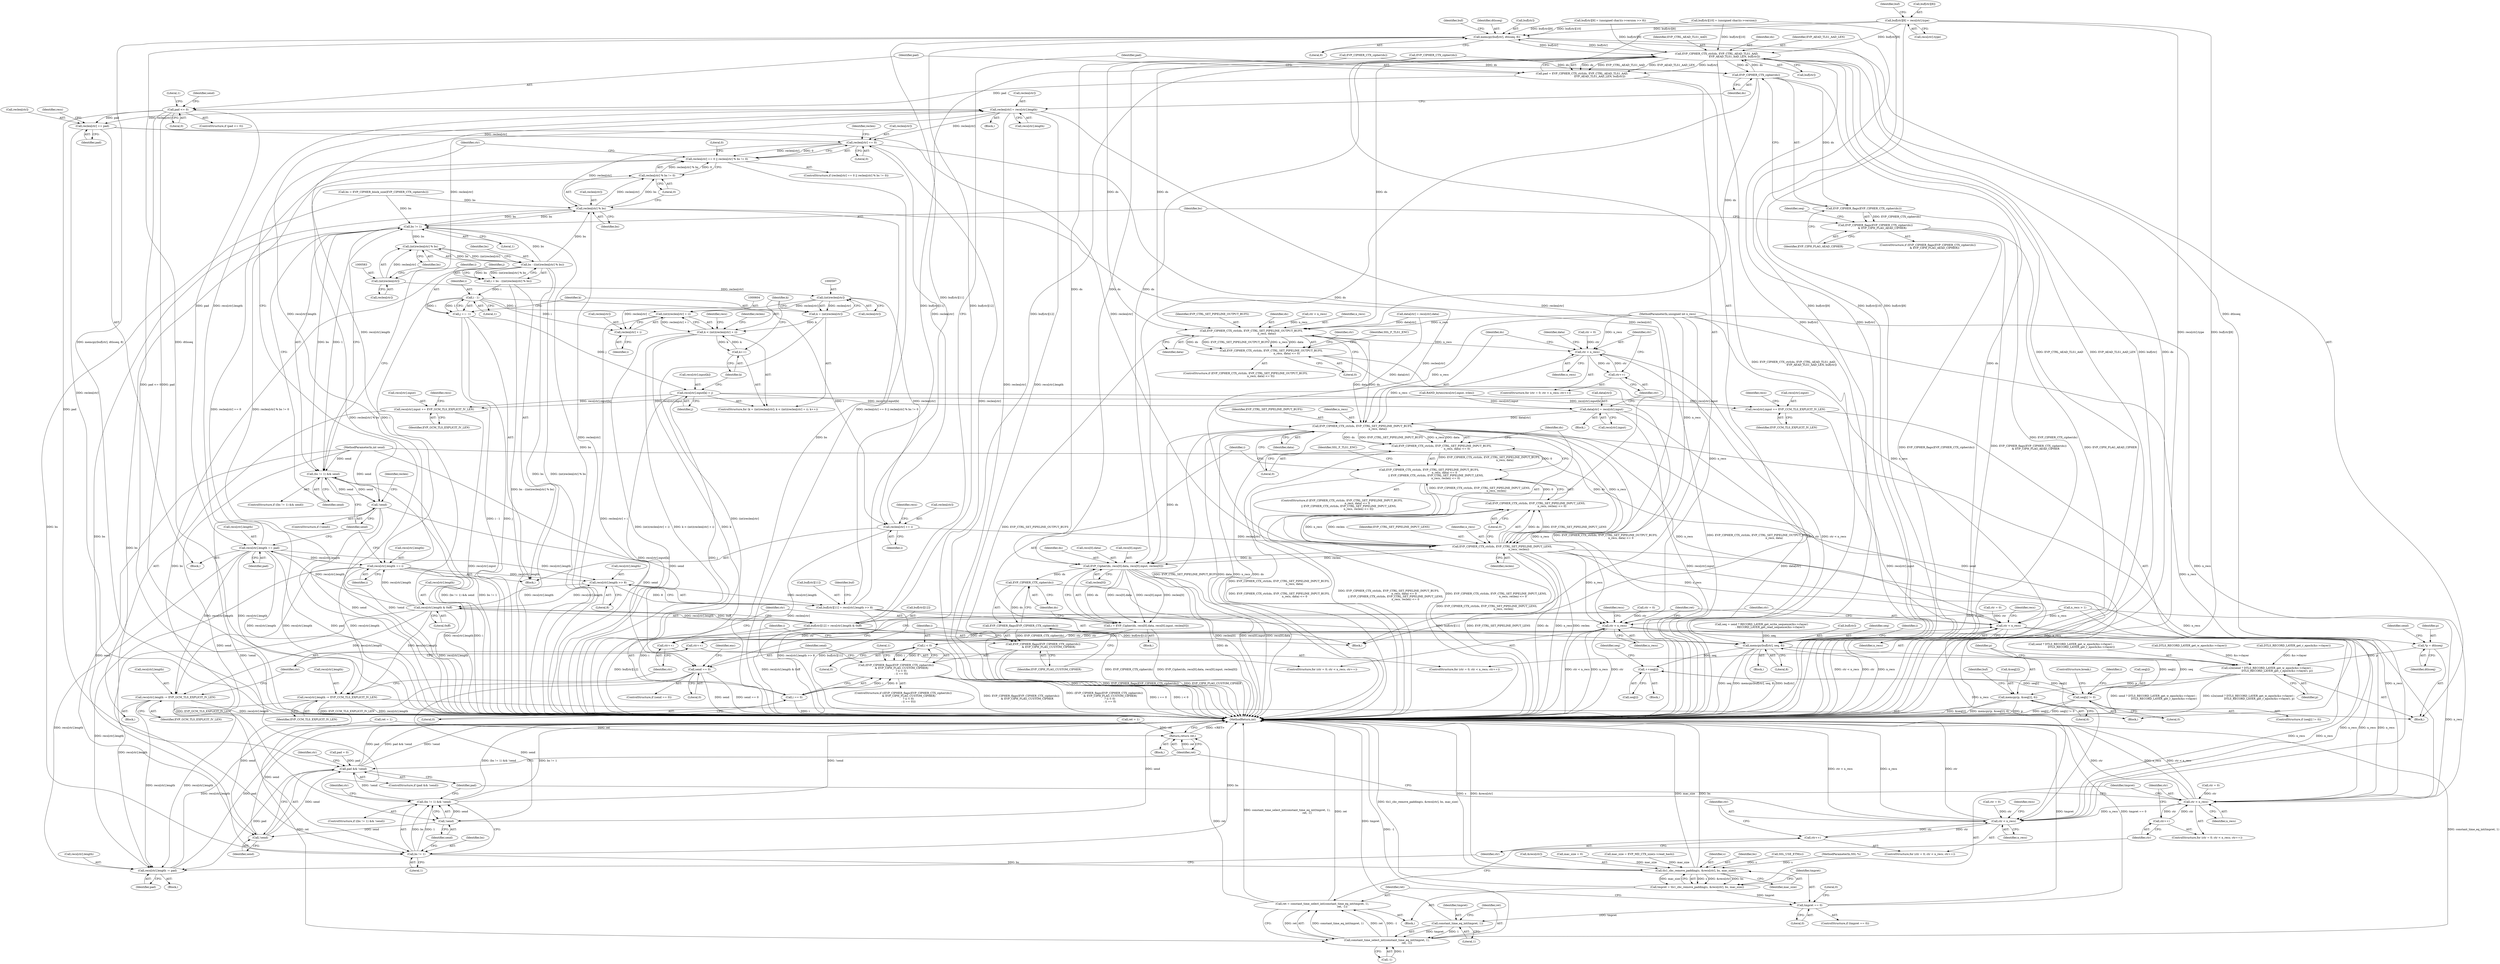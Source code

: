 digraph "0_openssl_4ad93618d26a3ea23d36ad5498ff4f59eff3a4d2_2@pointer" {
"1000477" [label="(Call,buf[ctr][8] = recs[ctr].type)"];
"1000442" [label="(Call,memcpy(buf[ctr], dtlsseq, 8))"];
"1000418" [label="(Call,*p = dtlsseq)"];
"1000421" [label="(Call,s2n(send ? DTLS_RECORD_LAYER_get_w_epoch(&s->rlayer) :\n                        DTLS_RECORD_LAYER_get_r_epoch(&s->rlayer), p))"];
"1000435" [label="(Call,memcpy(p, &seq[2], 6))"];
"1000540" [label="(Call,EVP_CIPHER_CTX_ctrl(ds, EVP_CTRL_AEAD_TLS1_AAD,\n                                          EVP_AEAD_TLS1_AAD_LEN, buf[ctr]))"];
"1000393" [label="(Call,EVP_CIPHER_CTX_cipher(ds))"];
"1000392" [label="(Call,EVP_CIPHER_flags(EVP_CIPHER_CTX_cipher(ds)))"];
"1000391" [label="(Call,EVP_CIPHER_flags(EVP_CIPHER_CTX_cipher(ds))\n                & EVP_CIPH_FLAG_AEAD_CIPHER)"];
"1000680" [label="(Call,EVP_CIPHER_CTX_ctrl(ds, EVP_CTRL_SET_PIPELINE_OUTPUT_BUFS,\n                                    n_recs, data))"];
"1000679" [label="(Call,EVP_CIPHER_CTX_ctrl(ds, EVP_CTRL_SET_PIPELINE_OUTPUT_BUFS,\n                                    n_recs, data) <= 0)"];
"1000694" [label="(Call,ctr < n_recs)"];
"1000697" [label="(Call,ctr++)"];
"1000712" [label="(Call,EVP_CIPHER_CTX_ctrl(ds, EVP_CTRL_SET_PIPELINE_INPUT_BUFS,\n                                    n_recs, data))"];
"1000711" [label="(Call,EVP_CIPHER_CTX_ctrl(ds, EVP_CTRL_SET_PIPELINE_INPUT_BUFS,\n                                    n_recs, data) <= 0)"];
"1000710" [label="(Call,EVP_CIPHER_CTX_ctrl(ds, EVP_CTRL_SET_PIPELINE_INPUT_BUFS,\n                                    n_recs, data) <= 0\n                || EVP_CIPHER_CTX_ctrl(ds, EVP_CTRL_SET_PIPELINE_INPUT_LENS,\n                                       n_recs, reclen) <= 0)"];
"1000719" [label="(Call,EVP_CIPHER_CTX_ctrl(ds, EVP_CTRL_SET_PIPELINE_INPUT_LENS,\n                                       n_recs, reclen))"];
"1000718" [label="(Call,EVP_CIPHER_CTX_ctrl(ds, EVP_CTRL_SET_PIPELINE_INPUT_LENS,\n                                       n_recs, reclen) <= 0)"];
"1000734" [label="(Call,EVP_Cipher(ds, recs[0].data, recs[0].input, reclen[0]))"];
"1000732" [label="(Call,i = EVP_Cipher(ds, recs[0].data, recs[0].input, reclen[0]))"];
"1000756" [label="(Call,i < 0)"];
"1000750" [label="(Call,(EVP_CIPHER_flags(EVP_CIPHER_CTX_cipher(ds))\n             & EVP_CIPH_FLAG_CUSTOM_CIPHER)\n            ? (i < 0)\n            : (i == 0))"];
"1000759" [label="(Call,i == 0)"];
"1000753" [label="(Call,EVP_CIPHER_CTX_cipher(ds))"];
"1000752" [label="(Call,EVP_CIPHER_flags(EVP_CIPHER_CTX_cipher(ds)))"];
"1000751" [label="(Call,EVP_CIPHER_flags(EVP_CIPHER_CTX_cipher(ds))\n             & EVP_CIPH_FLAG_CUSTOM_CIPHER)"];
"1000780" [label="(Call,ctr < n_recs)"];
"1000783" [label="(Call,ctr++)"];
"1000878" [label="(Call,ctr < n_recs)"];
"1000881" [label="(Call,ctr++)"];
"1000919" [label="(Call,ctr < n_recs)"];
"1000922" [label="(Call,ctr++)"];
"1000818" [label="(Call,ctr < n_recs)"];
"1000821" [label="(Call,ctr++)"];
"1000450" [label="(Call,memcpy(buf[ctr], seq, 8))"];
"1000466" [label="(Call,++seq[i])"];
"1000471" [label="(Call,seq[i] != 0)"];
"1000538" [label="(Call,pad = EVP_CIPHER_CTX_ctrl(ds, EVP_CTRL_AEAD_TLS1_AAD,\n                                          EVP_AEAD_TLS1_AAD_LEN, buf[ctr]))"];
"1000548" [label="(Call,pad <= 0)"];
"1000557" [label="(Call,reclen[ctr] += pad)"];
"1000639" [label="(Call,reclen[ctr] == 0)"];
"1000638" [label="(Call,reclen[ctr] == 0 || reclen[ctr] % bs != 0)"];
"1000645" [label="(Call,reclen[ctr] % bs)"];
"1000572" [label="(Call,bs != 1)"];
"1000571" [label="(Call,(bs != 1) && send)"];
"1000634" [label="(Call,!send)"];
"1000766" [label="(Call,send == 0)"];
"1000870" [label="(Call,!send)"];
"1000866" [label="(Call,(bs != 1) && !send)"];
"1000910" [label="(Call,pad && !send)"];
"1000925" [label="(Call,recs[ctr].length -= pad)"];
"1000912" [label="(Call,!send)"];
"1000581" [label="(Call,(int)reclen[ctr] % bs)"];
"1000579" [label="(Call,bs - ((int)reclen[ctr] % bs))"];
"1000577" [label="(Call,i = bs - ((int)reclen[ctr] % bs))"];
"1000590" [label="(Call,i - 1)"];
"1000588" [label="(Call,j = i - 1)"];
"1000612" [label="(Call,recs[ctr].input[k] = j)"];
"1000700" [label="(Call,data[ctr] = recs[ctr].input)"];
"1000793" [label="(Call,recs[ctr].input += EVP_GCM_TLS_EXPLICIT_IV_LEN)"];
"1000831" [label="(Call,recs[ctr].input += EVP_CCM_TLS_EXPLICIT_IV_LEN)"];
"1000603" [label="(Call,(int)(reclen[ctr] + i))"];
"1000601" [label="(Call,k < (int)(reclen[ctr] + i))"];
"1000610" [label="(Call,k++)"];
"1000605" [label="(Call,reclen[ctr] + i)"];
"1000621" [label="(Call,reclen[ctr] += i)"];
"1000626" [label="(Call,recs[ctr].length += i)"];
"1000381" [label="(Call,reclen[ctr] = recs[ctr].length)"];
"1000582" [label="(Call,(int)reclen[ctr])"];
"1000596" [label="(Call,(int)reclen[ctr])"];
"1000594" [label="(Call,k = (int)reclen[ctr])"];
"1000518" [label="(Call,recs[ctr].length >> 8)"];
"1000512" [label="(Call,buf[ctr][11] = recs[ctr].length >> 8)"];
"1000531" [label="(Call,recs[ctr].length & 0xff)"];
"1000525" [label="(Call,buf[ctr][12] = recs[ctr].length & 0xff)"];
"1000562" [label="(Call,recs[ctr].length += pad)"];
"1000800" [label="(Call,recs[ctr].length -= EVP_GCM_TLS_EXPLICIT_IV_LEN)"];
"1000838" [label="(Call,recs[ctr].length -= EVP_CCM_TLS_EXPLICIT_IV_LEN)"];
"1000867" [label="(Call,bs != 1)"];
"1000886" [label="(Call,tls1_cbc_remove_padding(s, &recs[ctr], bs, mac_size))"];
"1000884" [label="(Call,tmpret = tls1_cbc_remove_padding(s, &recs[ctr], bs, mac_size))"];
"1000895" [label="(Call,tmpret == 0)"];
"1000903" [label="(Call,constant_time_eq_int(tmpret, 1))"];
"1000902" [label="(Call,constant_time_select_int(constant_time_eq_int(tmpret, 1),\n                                               ret, -1))"];
"1000900" [label="(Call,ret = constant_time_select_int(constant_time_eq_int(tmpret, 1),\n                                               ret, -1))"];
"1000932" [label="(Return,return ret;)"];
"1000644" [label="(Call,reclen[ctr] % bs != 0)"];
"1000716" [label="(Identifier,data)"];
"1000866" [label="(Call,(bs != 1) && !send)"];
"1000568" [label="(Identifier,pad)"];
"1000887" [label="(Identifier,s)"];
"1000911" [label="(Identifier,pad)"];
"1000839" [label="(Call,recs[ctr].length)"];
"1000647" [label="(Identifier,reclen)"];
"1000907" [label="(Call,-1)"];
"1000488" [label="(Call,buf[ctr][9] = (unsigned char)(s->version >> 8))"];
"1000749" [label="(ControlStructure,if ((EVP_CIPHER_flags(EVP_CIPHER_CTX_cipher(ds))\n             & EVP_CIPH_FLAG_CUSTOM_CIPHER)\n            ? (i < 0)\n            : (i == 0)))"];
"1000633" [label="(ControlStructure,if (!send))"];
"1000692" [label="(Identifier,ctr)"];
"1000714" [label="(Identifier,EVP_CTRL_SET_PIPELINE_INPUT_BUFS)"];
"1000540" [label="(Call,EVP_CIPHER_CTX_ctrl(ds, EVP_CTRL_AEAD_TLS1_AAD,\n                                          EVP_AEAD_TLS1_AAD_LEN, buf[ctr]))"];
"1000764" [label="(Literal,1)"];
"1000916" [label="(Call,ctr = 0)"];
"1000115" [label="(MethodParameterIn,int send)"];
"1000575" [label="(Identifier,send)"];
"1000761" [label="(Literal,0)"];
"1000931" [label="(Identifier,pad)"];
"1000587" [label="(Identifier,bs)"];
"1000609" [label="(Identifier,i)"];
"1000883" [label="(Block,)"];
"1000524" [label="(Literal,8)"];
"1000678" [label="(ControlStructure,if (EVP_CIPHER_CTX_ctrl(ds, EVP_CTRL_SET_PIPELINE_OUTPUT_BUFS,\n                                    n_recs, data) <= 0))"];
"1000434" [label="(Identifier,p)"];
"1000420" [label="(Identifier,dtlsseq)"];
"1000694" [label="(Call,ctr < n_recs)"];
"1000398" [label="(Call,seq = send ? RECORD_LAYER_get_write_sequence(&s->rlayer)\n                    : RECORD_LAYER_get_read_sequence(&s->rlayer))"];
"1000683" [label="(Identifier,n_recs)"];
"1000733" [label="(Identifier,i)"];
"1000449" [label="(Block,)"];
"1000876" [label="(Identifier,ctr)"];
"1000806" [label="(Identifier,EVP_GCM_TLS_EXPLICIT_IV_LEN)"];
"1000596" [label="(Call,(int)reclen[ctr])"];
"1000549" [label="(Identifier,pad)"];
"1000823" [label="(Block,)"];
"1000556" [label="(Block,)"];
"1000782" [label="(Identifier,n_recs)"];
"1000838" [label="(Call,recs[ctr].length -= EVP_CCM_TLS_EXPLICIT_IV_LEN)"];
"1000557" [label="(Call,reclen[ctr] += pad)"];
"1000441" [label="(Literal,6)"];
"1000758" [label="(Literal,0)"];
"1000895" [label="(Call,tmpret == 0)"];
"1000925" [label="(Call,recs[ctr].length -= pad)"];
"1000818" [label="(Call,ctr < n_recs)"];
"1000815" [label="(Call,ctr = 0)"];
"1000702" [label="(Identifier,data)"];
"1000681" [label="(Identifier,ds)"];
"1000421" [label="(Call,s2n(send ? DTLS_RECORD_LAYER_get_w_epoch(&s->rlayer) :\n                        DTLS_RECORD_LAYER_get_r_epoch(&s->rlayer), p))"];
"1000663" [label="(Call,ctr < n_recs)"];
"1000382" [label="(Call,reclen[ctr])"];
"1000645" [label="(Call,reclen[ctr] % bs)"];
"1000467" [label="(Call,seq[i])"];
"1000724" [label="(Literal,0)"];
"1000819" [label="(Identifier,ctr)"];
"1000472" [label="(Call,seq[i])"];
"1000867" [label="(Call,bs != 1)"];
"1000893" [label="(Identifier,mac_size)"];
"1000903" [label="(Call,constant_time_eq_int(tmpret, 1))"];
"1000800" [label="(Call,recs[ctr].length -= EVP_GCM_TLS_EXPLICIT_IV_LEN)"];
"1000869" [label="(Literal,1)"];
"1000626" [label="(Call,recs[ctr].length += i)"];
"1000902" [label="(Call,constant_time_select_int(constant_time_eq_int(tmpret, 1),\n                                               ret, -1))"];
"1000436" [label="(Identifier,p)"];
"1000884" [label="(Call,tmpret = tls1_cbc_remove_padding(s, &recs[ctr], bs, mac_size))"];
"1000794" [label="(Call,recs[ctr].input)"];
"1000443" [label="(Call,buf[ctr])"];
"1000639" [label="(Call,reclen[ctr] == 0)"];
"1000760" [label="(Identifier,i)"];
"1000732" [label="(Call,i = EVP_Cipher(ds, recs[0].data, recs[0].input, reclen[0]))"];
"1000572" [label="(Call,bs != 1)"];
"1000841" [label="(Identifier,recs)"];
"1000696" [label="(Identifier,n_recs)"];
"1000711" [label="(Call,EVP_CIPHER_CTX_ctrl(ds, EVP_CTRL_SET_PIPELINE_INPUT_BUFS,\n                                    n_recs, data) <= 0)"];
"1000649" [label="(Identifier,bs)"];
"1000881" [label="(Call,ctr++)"];
"1000799" [label="(Identifier,EVP_GCM_TLS_EXPLICIT_IV_LEN)"];
"1000892" [label="(Identifier,bs)"];
"1000643" [label="(Literal,0)"];
"1000717" [label="(Literal,0)"];
"1000723" [label="(Identifier,reclen)"];
"1000814" [label="(ControlStructure,for (ctr = 0; ctr < n_recs; ctr++))"];
"1000392" [label="(Call,EVP_CIPHER_flags(EVP_CIPHER_CTX_cipher(ds)))"];
"1000700" [label="(Call,data[ctr] = recs[ctr].input)"];
"1000595" [label="(Identifier,k)"];
"1000831" [label="(Call,recs[ctr].input += EVP_CCM_TLS_EXPLICIT_IV_LEN)"];
"1000719" [label="(Call,EVP_CIPHER_CTX_ctrl(ds, EVP_CTRL_SET_PIPELINE_INPUT_LENS,\n                                       n_recs, reclen))"];
"1000629" [label="(Identifier,recs)"];
"1000422" [label="(Call,send ? DTLS_RECORD_LAYER_get_w_epoch(&s->rlayer) :\n                        DTLS_RECORD_LAYER_get_r_epoch(&s->rlayer))"];
"1000437" [label="(Call,&seq[2])"];
"1000451" [label="(Call,buf[ctr])"];
"1000644" [label="(Call,reclen[ctr] % bs != 0)"];
"1000632" [label="(Identifier,i)"];
"1000385" [label="(Call,recs[ctr].length)"];
"1000768" [label="(Literal,0)"];
"1000912" [label="(Call,!send)"];
"1000926" [label="(Call,recs[ctr].length)"];
"1000592" [label="(Literal,1)"];
"1000801" [label="(Call,recs[ctr].length)"];
"1000886" [label="(Call,tls1_cbc_remove_padding(s, &recs[ctr], bs, mac_size))"];
"1000473" [label="(Identifier,seq)"];
"1000697" [label="(Call,ctr++)"];
"1000920" [label="(Identifier,ctr)"];
"1000735" [label="(Identifier,ds)"];
"1000512" [label="(Call,buf[ctr][11] = recs[ctr].length >> 8)"];
"1000471" [label="(Call,seq[i] != 0)"];
"1000611" [label="(Identifier,k)"];
"1000580" [label="(Identifier,bs)"];
"1000832" [label="(Call,recs[ctr].input)"];
"1000394" [label="(Identifier,ds)"];
"1000491" [label="(Identifier,buf)"];
"1000528" [label="(Identifier,buf)"];
"1000477" [label="(Call,buf[ctr][8] = recs[ctr].type)"];
"1000721" [label="(Identifier,EVP_CTRL_SET_PIPELINE_INPUT_LENS)"];
"1000539" [label="(Identifier,pad)"];
"1000454" [label="(Identifier,seq)"];
"1000699" [label="(Block,)"];
"1000727" [label="(Identifier,SSL_F_TLS1_ENC)"];
"1000635" [label="(Identifier,send)"];
"1000759" [label="(Call,i == 0)"];
"1000350" [label="(Call,EVP_CIPHER_CTX_cipher(ds))"];
"1000868" [label="(Identifier,bs)"];
"1000573" [label="(Identifier,bs)"];
"1000396" [label="(Block,)"];
"1000129" [label="(Call,pad = 0)"];
"1000518" [label="(Call,recs[ctr].length >> 8)"];
"1000750" [label="(Call,(EVP_CIPHER_flags(EVP_CIPHER_CTX_cipher(ds))\n             & EVP_CIPH_FLAG_CUSTOM_CIPHER)\n            ? (i < 0)\n            : (i == 0))"];
"1000933" [label="(Identifier,ret)"];
"1000634" [label="(Call,!send)"];
"1000820" [label="(Identifier,n_recs)"];
"1000870" [label="(Call,!send)"];
"1000235" [label="(Call,RAND_bytes(recs[ctr].input, ivlen))"];
"1000613" [label="(Call,recs[ctr].input[k])"];
"1000905" [label="(Literal,1)"];
"1000501" [label="(Call,buf[ctr][10] = (unsigned char)(s->version))"];
"1000423" [label="(Identifier,send)"];
"1000712" [label="(Call,EVP_CIPHER_CTX_ctrl(ds, EVP_CTRL_SET_PIPELINE_INPUT_BUFS,\n                                    n_recs, data))"];
"1000691" [label="(Call,ctr = 0)"];
"1000720" [label="(Identifier,ds)"];
"1000875" [label="(Call,ctr = 0)"];
"1000904" [label="(Identifier,tmpret)"];
"1000783" [label="(Call,ctr++)"];
"1000913" [label="(Identifier,send)"];
"1000669" [label="(Call,data[ctr] = recs[ctr].data)"];
"1000579" [label="(Call,bs - ((int)reclen[ctr] % bs))"];
"1000538" [label="(Call,pad = EVP_CIPHER_CTX_ctrl(ds, EVP_CTRL_AEAD_TLS1_AAD,\n                                          EVP_AEAD_TLS1_AAD_LEN, buf[ctr]))"];
"1000447" [label="(Literal,8)"];
"1000715" [label="(Identifier,n_recs)"];
"1000483" [label="(Call,recs[ctr].type)"];
"1000755" [label="(Identifier,EVP_CIPH_FLAG_CUSTOM_CIPHER)"];
"1000455" [label="(Literal,8)"];
"1000598" [label="(Call,reclen[ctr])"];
"1000361" [label="(Call,EVP_CIPHER_CTX_cipher(ds))"];
"1000851" [label="(Call,SSL_USE_ETM(s))"];
"1000638" [label="(Call,reclen[ctr] == 0 || reclen[ctr] % bs != 0)"];
"1000591" [label="(Identifier,i)"];
"1000897" [label="(Literal,0)"];
"1000932" [label="(Return,return ret;)"];
"1000767" [label="(Identifier,send)"];
"1000928" [label="(Identifier,recs)"];
"1000616" [label="(Identifier,recs)"];
"1000620" [label="(Identifier,j)"];
"1000710" [label="(Call,EVP_CIPHER_CTX_ctrl(ds, EVP_CTRL_SET_PIPELINE_INPUT_BUFS,\n                                    n_recs, data) <= 0\n                || EVP_CIPHER_CTX_ctrl(ds, EVP_CTRL_SET_PIPELINE_INPUT_LENS,\n                                       n_recs, reclen) <= 0)"];
"1000765" [label="(ControlStructure,if (send == 0))"];
"1000846" [label="(Identifier,ret)"];
"1000399" [label="(Identifier,seq)"];
"1000347" [label="(Call,bs = EVP_CIPHER_block_size(EVP_CIPHER_CTX_cipher(ds)))"];
"1000577" [label="(Call,i = bs - ((int)reclen[ctr] % bs))"];
"1000590" [label="(Call,i - 1)"];
"1000112" [label="(MethodParameterIn,SSL *s)"];
"1000424" [label="(Call,DTLS_RECORD_LAYER_get_w_epoch(&s->rlayer))"];
"1000917" [label="(Identifier,ctr)"];
"1000531" [label="(Call,recs[ctr].length & 0xff)"];
"1000718" [label="(Call,EVP_CIPHER_CTX_ctrl(ds, EVP_CTRL_SET_PIPELINE_INPUT_LENS,\n                                       n_recs, reclen) <= 0)"];
"1000879" [label="(Identifier,ctr)"];
"1000547" [label="(ControlStructure,if (pad <= 0))"];
"1000561" [label="(Identifier,pad)"];
"1000563" [label="(Call,recs[ctr].length)"];
"1000418" [label="(Call,*p = dtlsseq)"];
"1000381" [label="(Call,reclen[ctr] = recs[ctr].length)"];
"1000923" [label="(Identifier,ctr)"];
"1000637" [label="(ControlStructure,if (reclen[ctr] == 0 || reclen[ctr] % bs != 0))"];
"1000701" [label="(Call,data[ctr])"];
"1000780" [label="(Call,ctr < n_recs)"];
"1000570" [label="(ControlStructure,if ((bs != 1) && send))"];
"1000582" [label="(Call,(int)reclen[ctr])"];
"1000785" [label="(Block,)"];
"1000627" [label="(Call,recs[ctr].length)"];
"1000342" [label="(Call,ret = 1)"];
"1000654" [label="(Call,n_recs > 1)"];
"1000682" [label="(Identifier,EVP_CTRL_SET_PIPELINE_OUTPUT_BUFS)"];
"1000476" [label="(ControlStructure,break;)"];
"1000555" [label="(Identifier,send)"];
"1000777" [label="(Call,ctr = 0)"];
"1000594" [label="(Call,k = (int)reclen[ctr])"];
"1000793" [label="(Call,recs[ctr].input += EVP_GCM_TLS_EXPLICIT_IV_LEN)"];
"1000442" [label="(Call,memcpy(buf[ctr], dtlsseq, 8))"];
"1000548" [label="(Call,pad <= 0)"];
"1000565" [label="(Identifier,recs)"];
"1000734" [label="(Call,EVP_Cipher(ds, recs[0].data, recs[0].input, reclen[0]))"];
"1000393" [label="(Call,EVP_CIPHER_CTX_cipher(ds))"];
"1000646" [label="(Call,reclen[ctr])"];
"1000679" [label="(Call,EVP_CIPHER_CTX_ctrl(ds, EVP_CTRL_SET_PIPELINE_OUTPUT_BUFS,\n                                    n_recs, data) <= 0)"];
"1000776" [label="(ControlStructure,for (ctr = 0; ctr < n_recs; ctr++))"];
"1000444" [label="(Identifier,buf)"];
"1000558" [label="(Call,reclen[ctr])"];
"1000605" [label="(Call,reclen[ctr] + i)"];
"1000480" [label="(Identifier,buf)"];
"1000602" [label="(Identifier,k)"];
"1000827" [label="(Identifier,recs)"];
"1000578" [label="(Identifier,i)"];
"1000844" [label="(Identifier,EVP_CCM_TLS_EXPLICIT_IV_LEN)"];
"1000766" [label="(Call,send == 0)"];
"1000465" [label="(Block,)"];
"1000475" [label="(Literal,0)"];
"1000576" [label="(Block,)"];
"1000541" [label="(Identifier,ds)"];
"1000910" [label="(Call,pad && !send)"];
"1000526" [label="(Call,buf[ctr][12])"];
"1000899" [label="(Literal,0)"];
"1000588" [label="(Call,j = i - 1)"];
"1000603" [label="(Call,(int)(reclen[ctr] + i))"];
"1000543" [label="(Identifier,EVP_AEAD_TLS1_AAD_LEN)"];
"1000919" [label="(Call,ctr < n_recs)"];
"1000391" [label="(Call,EVP_CIPHER_flags(EVP_CIPHER_CTX_cipher(ds))\n                & EVP_CIPH_FLAG_AEAD_CIPHER)"];
"1000756" [label="(Call,i < 0)"];
"1000450" [label="(Call,memcpy(buf[ctr], seq, 8))"];
"1000736" [label="(Call,recs[0].data)"];
"1000924" [label="(Block,)"];
"1000513" [label="(Call,buf[ctr][11])"];
"1000532" [label="(Call,recs[ctr].length)"];
"1000888" [label="(Call,&recs[ctr])"];
"1000722" [label="(Identifier,n_recs)"];
"1000466" [label="(Call,++seq[i])"];
"1000134" [label="(Call,mac_size = 0)"];
"1000906" [label="(Identifier,ret)"];
"1000621" [label="(Call,reclen[ctr] += i)"];
"1000641" [label="(Identifier,reclen)"];
"1000803" [label="(Identifier,recs)"];
"1000525" [label="(Call,buf[ctr][12] = recs[ctr].length & 0xff)"];
"1000781" [label="(Identifier,ctr)"];
"1000446" [label="(Identifier,dtlsseq)"];
"1000458" [label="(Identifier,i)"];
"1000821" [label="(Call,ctr++)"];
"1000346" [label="(Block,)"];
"1000429" [label="(Call,DTLS_RECORD_LAYER_get_r_epoch(&s->rlayer))"];
"1000871" [label="(Identifier,send)"];
"1000652" [label="(Literal,0)"];
"1000784" [label="(Identifier,ctr)"];
"1000704" [label="(Call,recs[ctr].input)"];
"1000684" [label="(Identifier,data)"];
"1000574" [label="(Literal,1)"];
"1000379" [label="(Identifier,ctr)"];
"1000435" [label="(Call,memcpy(p, &seq[2], 6))"];
"1000553" [label="(Literal,1)"];
"1000544" [label="(Call,buf[ctr])"];
"1000550" [label="(Literal,0)"];
"1000685" [label="(Literal,0)"];
"1000116" [label="(Block,)"];
"1000114" [label="(MethodParameterIn,unsigned int n_recs)"];
"1000901" [label="(Identifier,ret)"];
"1000757" [label="(Identifier,i)"];
"1000581" [label="(Call,(int)reclen[ctr] % bs)"];
"1000584" [label="(Call,reclen[ctr])"];
"1000519" [label="(Call,recs[ctr].length)"];
"1000880" [label="(Identifier,n_recs)"];
"1000915" [label="(ControlStructure,for (ctr = 0; ctr < n_recs; ctr++))"];
"1000650" [label="(Literal,0)"];
"1000390" [label="(ControlStructure,if (EVP_CIPHER_flags(EVP_CIPHER_CTX_cipher(ds))\n                & EVP_CIPH_FLAG_AEAD_CIPHER))"];
"1000934" [label="(MethodReturn,int)"];
"1000752" [label="(Call,EVP_CIPHER_flags(EVP_CIPHER_CTX_cipher(ds)))"];
"1000640" [label="(Call,reclen[ctr])"];
"1000789" [label="(Identifier,recs)"];
"1000589" [label="(Identifier,j)"];
"1000606" [label="(Call,reclen[ctr])"];
"1000859" [label="(Call,mac_size = EVP_MD_CTX_size(s->read_hash))"];
"1000741" [label="(Call,recs[0].input)"];
"1000896" [label="(Identifier,tmpret)"];
"1000746" [label="(Call,reclen[0])"];
"1000773" [label="(Identifier,enc)"];
"1000542" [label="(Identifier,EVP_CTRL_AEAD_TLS1_AAD)"];
"1000610" [label="(Call,k++)"];
"1000622" [label="(Call,reclen[ctr])"];
"1000900" [label="(Call,ret = constant_time_select_int(constant_time_eq_int(tmpret, 1),\n                                               ret, -1))"];
"1000921" [label="(Identifier,n_recs)"];
"1000623" [label="(Identifier,reclen)"];
"1000593" [label="(ControlStructure,for (k = (int)reclen[ctr]; k < (int)(reclen[ctr] + i); k++))"];
"1000837" [label="(Identifier,EVP_CCM_TLS_EXPLICIT_IV_LEN)"];
"1000601" [label="(Call,k < (int)(reclen[ctr] + i))"];
"1000882" [label="(Identifier,ctr)"];
"1000688" [label="(Identifier,SSL_F_TLS1_ENC)"];
"1000822" [label="(Identifier,ctr)"];
"1000470" [label="(ControlStructure,if (seq[i] != 0))"];
"1000751" [label="(Call,EVP_CIPHER_flags(EVP_CIPHER_CTX_cipher(ds))\n             & EVP_CIPH_FLAG_CUSTOM_CIPHER)"];
"1000922" [label="(Call,ctr++)"];
"1000464" [label="(Identifier,i)"];
"1000562" [label="(Call,recs[ctr].length += pad)"];
"1000478" [label="(Call,buf[ctr][8])"];
"1000753" [label="(Call,EVP_CIPHER_CTX_cipher(ds))"];
"1000713" [label="(Identifier,ds)"];
"1000909" [label="(ControlStructure,if (pad && !send))"];
"1000571" [label="(Call,(bs != 1) && send)"];
"1000698" [label="(Identifier,ctr)"];
"1000865" [label="(ControlStructure,if ((bs != 1) && !send))"];
"1000680" [label="(Call,EVP_CIPHER_CTX_ctrl(ds, EVP_CTRL_SET_PIPELINE_OUTPUT_BUFS,\n                                    n_recs, data))"];
"1000625" [label="(Identifier,i)"];
"1000380" [label="(Block,)"];
"1000395" [label="(Identifier,EVP_CIPH_FLAG_AEAD_CIPHER)"];
"1000754" [label="(Identifier,ds)"];
"1000612" [label="(Call,recs[ctr].input[k] = j)"];
"1000695" [label="(Identifier,ctr)"];
"1000415" [label="(Block,)"];
"1000690" [label="(ControlStructure,for (ctr = 0; ctr < n_recs; ctr++))"];
"1000885" [label="(Identifier,tmpret)"];
"1000537" [label="(Literal,0xff)"];
"1000894" [label="(ControlStructure,if (tmpret == 0))"];
"1000419" [label="(Identifier,p)"];
"1000874" [label="(ControlStructure,for (ctr = 0; ctr < n_recs; ctr++))"];
"1000845" [label="(Call,ret = 1)"];
"1000878" [label="(Call,ctr < n_recs)"];
"1000709" [label="(ControlStructure,if (EVP_CIPHER_CTX_ctrl(ds, EVP_CTRL_SET_PIPELINE_INPUT_BUFS,\n                                    n_recs, data) <= 0\n                || EVP_CIPHER_CTX_ctrl(ds, EVP_CTRL_SET_PIPELINE_INPUT_LENS,\n                                       n_recs, reclen) <= 0))"];
"1000477" -> "1000396"  [label="AST: "];
"1000477" -> "1000483"  [label="CFG: "];
"1000478" -> "1000477"  [label="AST: "];
"1000483" -> "1000477"  [label="AST: "];
"1000491" -> "1000477"  [label="CFG: "];
"1000477" -> "1000934"  [label="DDG: recs[ctr].type"];
"1000477" -> "1000934"  [label="DDG: buf[ctr][8]"];
"1000477" -> "1000442"  [label="DDG: buf[ctr][8]"];
"1000477" -> "1000450"  [label="DDG: buf[ctr][8]"];
"1000477" -> "1000540"  [label="DDG: buf[ctr][8]"];
"1000442" -> "1000415"  [label="AST: "];
"1000442" -> "1000447"  [label="CFG: "];
"1000443" -> "1000442"  [label="AST: "];
"1000446" -> "1000442"  [label="AST: "];
"1000447" -> "1000442"  [label="AST: "];
"1000480" -> "1000442"  [label="CFG: "];
"1000442" -> "1000934"  [label="DDG: memcpy(buf[ctr], dtlsseq, 8)"];
"1000442" -> "1000934"  [label="DDG: dtlsseq"];
"1000442" -> "1000418"  [label="DDG: dtlsseq"];
"1000488" -> "1000442"  [label="DDG: buf[ctr][9]"];
"1000512" -> "1000442"  [label="DDG: buf[ctr][11]"];
"1000501" -> "1000442"  [label="DDG: buf[ctr][10]"];
"1000525" -> "1000442"  [label="DDG: buf[ctr][12]"];
"1000540" -> "1000442"  [label="DDG: buf[ctr]"];
"1000442" -> "1000540"  [label="DDG: buf[ctr]"];
"1000418" -> "1000415"  [label="AST: "];
"1000418" -> "1000420"  [label="CFG: "];
"1000419" -> "1000418"  [label="AST: "];
"1000420" -> "1000418"  [label="AST: "];
"1000423" -> "1000418"  [label="CFG: "];
"1000418" -> "1000421"  [label="DDG: p"];
"1000421" -> "1000415"  [label="AST: "];
"1000421" -> "1000434"  [label="CFG: "];
"1000422" -> "1000421"  [label="AST: "];
"1000434" -> "1000421"  [label="AST: "];
"1000436" -> "1000421"  [label="CFG: "];
"1000421" -> "1000934"  [label="DDG: send ? DTLS_RECORD_LAYER_get_w_epoch(&s->rlayer) :\n                        DTLS_RECORD_LAYER_get_r_epoch(&s->rlayer)"];
"1000421" -> "1000934"  [label="DDG: s2n(send ? DTLS_RECORD_LAYER_get_w_epoch(&s->rlayer) :\n                        DTLS_RECORD_LAYER_get_r_epoch(&s->rlayer), p)"];
"1000115" -> "1000421"  [label="DDG: send"];
"1000424" -> "1000421"  [label="DDG: &s->rlayer"];
"1000429" -> "1000421"  [label="DDG: &s->rlayer"];
"1000421" -> "1000435"  [label="DDG: p"];
"1000435" -> "1000415"  [label="AST: "];
"1000435" -> "1000441"  [label="CFG: "];
"1000436" -> "1000435"  [label="AST: "];
"1000437" -> "1000435"  [label="AST: "];
"1000441" -> "1000435"  [label="AST: "];
"1000444" -> "1000435"  [label="CFG: "];
"1000435" -> "1000934"  [label="DDG: p"];
"1000435" -> "1000934"  [label="DDG: &seq[2]"];
"1000435" -> "1000934"  [label="DDG: memcpy(p, &seq[2], 6)"];
"1000540" -> "1000538"  [label="AST: "];
"1000540" -> "1000544"  [label="CFG: "];
"1000541" -> "1000540"  [label="AST: "];
"1000542" -> "1000540"  [label="AST: "];
"1000543" -> "1000540"  [label="AST: "];
"1000544" -> "1000540"  [label="AST: "];
"1000538" -> "1000540"  [label="CFG: "];
"1000540" -> "1000934"  [label="DDG: EVP_CTRL_AEAD_TLS1_AAD"];
"1000540" -> "1000934"  [label="DDG: EVP_AEAD_TLS1_AAD_LEN"];
"1000540" -> "1000934"  [label="DDG: buf[ctr]"];
"1000540" -> "1000934"  [label="DDG: ds"];
"1000540" -> "1000393"  [label="DDG: ds"];
"1000540" -> "1000450"  [label="DDG: buf[ctr]"];
"1000540" -> "1000538"  [label="DDG: ds"];
"1000540" -> "1000538"  [label="DDG: EVP_CTRL_AEAD_TLS1_AAD"];
"1000540" -> "1000538"  [label="DDG: EVP_AEAD_TLS1_AAD_LEN"];
"1000540" -> "1000538"  [label="DDG: buf[ctr]"];
"1000393" -> "1000540"  [label="DDG: ds"];
"1000512" -> "1000540"  [label="DDG: buf[ctr][11]"];
"1000501" -> "1000540"  [label="DDG: buf[ctr][10]"];
"1000525" -> "1000540"  [label="DDG: buf[ctr][12]"];
"1000450" -> "1000540"  [label="DDG: buf[ctr]"];
"1000488" -> "1000540"  [label="DDG: buf[ctr][9]"];
"1000540" -> "1000680"  [label="DDG: ds"];
"1000540" -> "1000734"  [label="DDG: ds"];
"1000393" -> "1000392"  [label="AST: "];
"1000393" -> "1000394"  [label="CFG: "];
"1000394" -> "1000393"  [label="AST: "];
"1000392" -> "1000393"  [label="CFG: "];
"1000393" -> "1000934"  [label="DDG: ds"];
"1000393" -> "1000392"  [label="DDG: ds"];
"1000350" -> "1000393"  [label="DDG: ds"];
"1000361" -> "1000393"  [label="DDG: ds"];
"1000393" -> "1000680"  [label="DDG: ds"];
"1000393" -> "1000734"  [label="DDG: ds"];
"1000392" -> "1000391"  [label="AST: "];
"1000395" -> "1000392"  [label="CFG: "];
"1000392" -> "1000934"  [label="DDG: EVP_CIPHER_CTX_cipher(ds)"];
"1000392" -> "1000391"  [label="DDG: EVP_CIPHER_CTX_cipher(ds)"];
"1000391" -> "1000390"  [label="AST: "];
"1000391" -> "1000395"  [label="CFG: "];
"1000395" -> "1000391"  [label="AST: "];
"1000399" -> "1000391"  [label="CFG: "];
"1000573" -> "1000391"  [label="CFG: "];
"1000391" -> "1000934"  [label="DDG: EVP_CIPHER_flags(EVP_CIPHER_CTX_cipher(ds))"];
"1000391" -> "1000934"  [label="DDG: EVP_CIPHER_flags(EVP_CIPHER_CTX_cipher(ds))\n                & EVP_CIPH_FLAG_AEAD_CIPHER"];
"1000391" -> "1000934"  [label="DDG: EVP_CIPH_FLAG_AEAD_CIPHER"];
"1000680" -> "1000679"  [label="AST: "];
"1000680" -> "1000684"  [label="CFG: "];
"1000681" -> "1000680"  [label="AST: "];
"1000682" -> "1000680"  [label="AST: "];
"1000683" -> "1000680"  [label="AST: "];
"1000684" -> "1000680"  [label="AST: "];
"1000685" -> "1000680"  [label="CFG: "];
"1000680" -> "1000934"  [label="DDG: EVP_CTRL_SET_PIPELINE_OUTPUT_BUFS"];
"1000680" -> "1000679"  [label="DDG: ds"];
"1000680" -> "1000679"  [label="DDG: EVP_CTRL_SET_PIPELINE_OUTPUT_BUFS"];
"1000680" -> "1000679"  [label="DDG: n_recs"];
"1000680" -> "1000679"  [label="DDG: data"];
"1000350" -> "1000680"  [label="DDG: ds"];
"1000361" -> "1000680"  [label="DDG: ds"];
"1000663" -> "1000680"  [label="DDG: n_recs"];
"1000114" -> "1000680"  [label="DDG: n_recs"];
"1000669" -> "1000680"  [label="DDG: data[ctr]"];
"1000680" -> "1000694"  [label="DDG: n_recs"];
"1000680" -> "1000712"  [label="DDG: ds"];
"1000680" -> "1000712"  [label="DDG: data"];
"1000679" -> "1000678"  [label="AST: "];
"1000679" -> "1000685"  [label="CFG: "];
"1000685" -> "1000679"  [label="AST: "];
"1000688" -> "1000679"  [label="CFG: "];
"1000692" -> "1000679"  [label="CFG: "];
"1000679" -> "1000934"  [label="DDG: EVP_CIPHER_CTX_ctrl(ds, EVP_CTRL_SET_PIPELINE_OUTPUT_BUFS,\n                                    n_recs, data)"];
"1000679" -> "1000934"  [label="DDG: EVP_CIPHER_CTX_ctrl(ds, EVP_CTRL_SET_PIPELINE_OUTPUT_BUFS,\n                                    n_recs, data) <= 0"];
"1000694" -> "1000690"  [label="AST: "];
"1000694" -> "1000696"  [label="CFG: "];
"1000695" -> "1000694"  [label="AST: "];
"1000696" -> "1000694"  [label="AST: "];
"1000702" -> "1000694"  [label="CFG: "];
"1000713" -> "1000694"  [label="CFG: "];
"1000694" -> "1000934"  [label="DDG: ctr"];
"1000694" -> "1000934"  [label="DDG: ctr < n_recs"];
"1000691" -> "1000694"  [label="DDG: ctr"];
"1000697" -> "1000694"  [label="DDG: ctr"];
"1000114" -> "1000694"  [label="DDG: n_recs"];
"1000694" -> "1000697"  [label="DDG: ctr"];
"1000694" -> "1000712"  [label="DDG: n_recs"];
"1000697" -> "1000690"  [label="AST: "];
"1000697" -> "1000698"  [label="CFG: "];
"1000698" -> "1000697"  [label="AST: "];
"1000695" -> "1000697"  [label="CFG: "];
"1000712" -> "1000711"  [label="AST: "];
"1000712" -> "1000716"  [label="CFG: "];
"1000713" -> "1000712"  [label="AST: "];
"1000714" -> "1000712"  [label="AST: "];
"1000715" -> "1000712"  [label="AST: "];
"1000716" -> "1000712"  [label="AST: "];
"1000717" -> "1000712"  [label="CFG: "];
"1000712" -> "1000934"  [label="DDG: EVP_CTRL_SET_PIPELINE_INPUT_BUFS"];
"1000712" -> "1000934"  [label="DDG: data"];
"1000712" -> "1000934"  [label="DDG: n_recs"];
"1000712" -> "1000934"  [label="DDG: ds"];
"1000712" -> "1000711"  [label="DDG: ds"];
"1000712" -> "1000711"  [label="DDG: EVP_CTRL_SET_PIPELINE_INPUT_BUFS"];
"1000712" -> "1000711"  [label="DDG: n_recs"];
"1000712" -> "1000711"  [label="DDG: data"];
"1000114" -> "1000712"  [label="DDG: n_recs"];
"1000700" -> "1000712"  [label="DDG: data[ctr]"];
"1000669" -> "1000712"  [label="DDG: data[ctr]"];
"1000712" -> "1000719"  [label="DDG: ds"];
"1000712" -> "1000719"  [label="DDG: n_recs"];
"1000712" -> "1000734"  [label="DDG: ds"];
"1000712" -> "1000780"  [label="DDG: n_recs"];
"1000712" -> "1000818"  [label="DDG: n_recs"];
"1000712" -> "1000878"  [label="DDG: n_recs"];
"1000712" -> "1000919"  [label="DDG: n_recs"];
"1000711" -> "1000710"  [label="AST: "];
"1000711" -> "1000717"  [label="CFG: "];
"1000717" -> "1000711"  [label="AST: "];
"1000720" -> "1000711"  [label="CFG: "];
"1000710" -> "1000711"  [label="CFG: "];
"1000711" -> "1000934"  [label="DDG: EVP_CIPHER_CTX_ctrl(ds, EVP_CTRL_SET_PIPELINE_INPUT_BUFS,\n                                    n_recs, data)"];
"1000711" -> "1000710"  [label="DDG: EVP_CIPHER_CTX_ctrl(ds, EVP_CTRL_SET_PIPELINE_INPUT_BUFS,\n                                    n_recs, data)"];
"1000711" -> "1000710"  [label="DDG: 0"];
"1000710" -> "1000709"  [label="AST: "];
"1000710" -> "1000718"  [label="CFG: "];
"1000718" -> "1000710"  [label="AST: "];
"1000727" -> "1000710"  [label="CFG: "];
"1000733" -> "1000710"  [label="CFG: "];
"1000710" -> "1000934"  [label="DDG: EVP_CIPHER_CTX_ctrl(ds, EVP_CTRL_SET_PIPELINE_INPUT_BUFS,\n                                    n_recs, data) <= 0"];
"1000710" -> "1000934"  [label="DDG: EVP_CIPHER_CTX_ctrl(ds, EVP_CTRL_SET_PIPELINE_INPUT_BUFS,\n                                    n_recs, data) <= 0\n                || EVP_CIPHER_CTX_ctrl(ds, EVP_CTRL_SET_PIPELINE_INPUT_LENS,\n                                       n_recs, reclen) <= 0"];
"1000710" -> "1000934"  [label="DDG: EVP_CIPHER_CTX_ctrl(ds, EVP_CTRL_SET_PIPELINE_INPUT_LENS,\n                                       n_recs, reclen) <= 0"];
"1000718" -> "1000710"  [label="DDG: EVP_CIPHER_CTX_ctrl(ds, EVP_CTRL_SET_PIPELINE_INPUT_LENS,\n                                       n_recs, reclen)"];
"1000718" -> "1000710"  [label="DDG: 0"];
"1000719" -> "1000718"  [label="AST: "];
"1000719" -> "1000723"  [label="CFG: "];
"1000720" -> "1000719"  [label="AST: "];
"1000721" -> "1000719"  [label="AST: "];
"1000722" -> "1000719"  [label="AST: "];
"1000723" -> "1000719"  [label="AST: "];
"1000724" -> "1000719"  [label="CFG: "];
"1000719" -> "1000934"  [label="DDG: EVP_CTRL_SET_PIPELINE_INPUT_LENS"];
"1000719" -> "1000934"  [label="DDG: ds"];
"1000719" -> "1000934"  [label="DDG: n_recs"];
"1000719" -> "1000934"  [label="DDG: reclen"];
"1000719" -> "1000718"  [label="DDG: ds"];
"1000719" -> "1000718"  [label="DDG: EVP_CTRL_SET_PIPELINE_INPUT_LENS"];
"1000719" -> "1000718"  [label="DDG: n_recs"];
"1000719" -> "1000718"  [label="DDG: reclen"];
"1000114" -> "1000719"  [label="DDG: n_recs"];
"1000621" -> "1000719"  [label="DDG: reclen[ctr]"];
"1000645" -> "1000719"  [label="DDG: reclen[ctr]"];
"1000639" -> "1000719"  [label="DDG: reclen[ctr]"];
"1000557" -> "1000719"  [label="DDG: reclen[ctr]"];
"1000381" -> "1000719"  [label="DDG: reclen[ctr]"];
"1000719" -> "1000734"  [label="DDG: ds"];
"1000719" -> "1000734"  [label="DDG: reclen"];
"1000719" -> "1000780"  [label="DDG: n_recs"];
"1000719" -> "1000818"  [label="DDG: n_recs"];
"1000719" -> "1000878"  [label="DDG: n_recs"];
"1000719" -> "1000919"  [label="DDG: n_recs"];
"1000718" -> "1000724"  [label="CFG: "];
"1000724" -> "1000718"  [label="AST: "];
"1000718" -> "1000934"  [label="DDG: EVP_CIPHER_CTX_ctrl(ds, EVP_CTRL_SET_PIPELINE_INPUT_LENS,\n                                       n_recs, reclen)"];
"1000734" -> "1000732"  [label="AST: "];
"1000734" -> "1000746"  [label="CFG: "];
"1000735" -> "1000734"  [label="AST: "];
"1000736" -> "1000734"  [label="AST: "];
"1000741" -> "1000734"  [label="AST: "];
"1000746" -> "1000734"  [label="AST: "];
"1000732" -> "1000734"  [label="CFG: "];
"1000734" -> "1000934"  [label="DDG: reclen[0]"];
"1000734" -> "1000934"  [label="DDG: recs[0].input"];
"1000734" -> "1000934"  [label="DDG: recs[0].data"];
"1000734" -> "1000732"  [label="DDG: ds"];
"1000734" -> "1000732"  [label="DDG: recs[0].data"];
"1000734" -> "1000732"  [label="DDG: recs[0].input"];
"1000734" -> "1000732"  [label="DDG: reclen[0]"];
"1000350" -> "1000734"  [label="DDG: ds"];
"1000361" -> "1000734"  [label="DDG: ds"];
"1000734" -> "1000753"  [label="DDG: ds"];
"1000732" -> "1000346"  [label="AST: "];
"1000733" -> "1000732"  [label="AST: "];
"1000754" -> "1000732"  [label="CFG: "];
"1000732" -> "1000934"  [label="DDG: EVP_Cipher(ds, recs[0].data, recs[0].input, reclen[0])"];
"1000732" -> "1000756"  [label="DDG: i"];
"1000732" -> "1000759"  [label="DDG: i"];
"1000756" -> "1000750"  [label="AST: "];
"1000756" -> "1000758"  [label="CFG: "];
"1000757" -> "1000756"  [label="AST: "];
"1000758" -> "1000756"  [label="AST: "];
"1000750" -> "1000756"  [label="CFG: "];
"1000756" -> "1000934"  [label="DDG: i"];
"1000756" -> "1000750"  [label="DDG: i"];
"1000756" -> "1000750"  [label="DDG: 0"];
"1000750" -> "1000749"  [label="AST: "];
"1000750" -> "1000759"  [label="CFG: "];
"1000751" -> "1000750"  [label="AST: "];
"1000759" -> "1000750"  [label="AST: "];
"1000764" -> "1000750"  [label="CFG: "];
"1000767" -> "1000750"  [label="CFG: "];
"1000750" -> "1000934"  [label="DDG: EVP_CIPHER_flags(EVP_CIPHER_CTX_cipher(ds))\n             & EVP_CIPH_FLAG_CUSTOM_CIPHER"];
"1000750" -> "1000934"  [label="DDG: (EVP_CIPHER_flags(EVP_CIPHER_CTX_cipher(ds))\n             & EVP_CIPH_FLAG_CUSTOM_CIPHER)\n            ? (i < 0)\n            : (i == 0)"];
"1000750" -> "1000934"  [label="DDG: i == 0"];
"1000750" -> "1000934"  [label="DDG: i < 0"];
"1000759" -> "1000750"  [label="DDG: i"];
"1000759" -> "1000750"  [label="DDG: 0"];
"1000759" -> "1000761"  [label="CFG: "];
"1000760" -> "1000759"  [label="AST: "];
"1000761" -> "1000759"  [label="AST: "];
"1000759" -> "1000934"  [label="DDG: i"];
"1000753" -> "1000752"  [label="AST: "];
"1000753" -> "1000754"  [label="CFG: "];
"1000754" -> "1000753"  [label="AST: "];
"1000752" -> "1000753"  [label="CFG: "];
"1000753" -> "1000934"  [label="DDG: ds"];
"1000753" -> "1000752"  [label="DDG: ds"];
"1000752" -> "1000751"  [label="AST: "];
"1000755" -> "1000752"  [label="CFG: "];
"1000752" -> "1000934"  [label="DDG: EVP_CIPHER_CTX_cipher(ds)"];
"1000752" -> "1000751"  [label="DDG: EVP_CIPHER_CTX_cipher(ds)"];
"1000751" -> "1000755"  [label="CFG: "];
"1000755" -> "1000751"  [label="AST: "];
"1000757" -> "1000751"  [label="CFG: "];
"1000760" -> "1000751"  [label="CFG: "];
"1000751" -> "1000934"  [label="DDG: EVP_CIPH_FLAG_CUSTOM_CIPHER"];
"1000751" -> "1000934"  [label="DDG: EVP_CIPHER_flags(EVP_CIPHER_CTX_cipher(ds))"];
"1000780" -> "1000776"  [label="AST: "];
"1000780" -> "1000782"  [label="CFG: "];
"1000781" -> "1000780"  [label="AST: "];
"1000782" -> "1000780"  [label="AST: "];
"1000789" -> "1000780"  [label="CFG: "];
"1000846" -> "1000780"  [label="CFG: "];
"1000780" -> "1000934"  [label="DDG: ctr < n_recs"];
"1000780" -> "1000934"  [label="DDG: ctr"];
"1000780" -> "1000934"  [label="DDG: n_recs"];
"1000783" -> "1000780"  [label="DDG: ctr"];
"1000777" -> "1000780"  [label="DDG: ctr"];
"1000654" -> "1000780"  [label="DDG: n_recs"];
"1000114" -> "1000780"  [label="DDG: n_recs"];
"1000780" -> "1000783"  [label="DDG: ctr"];
"1000780" -> "1000878"  [label="DDG: n_recs"];
"1000780" -> "1000919"  [label="DDG: n_recs"];
"1000783" -> "1000776"  [label="AST: "];
"1000783" -> "1000784"  [label="CFG: "];
"1000784" -> "1000783"  [label="AST: "];
"1000781" -> "1000783"  [label="CFG: "];
"1000878" -> "1000874"  [label="AST: "];
"1000878" -> "1000880"  [label="CFG: "];
"1000879" -> "1000878"  [label="AST: "];
"1000880" -> "1000878"  [label="AST: "];
"1000885" -> "1000878"  [label="CFG: "];
"1000911" -> "1000878"  [label="CFG: "];
"1000878" -> "1000934"  [label="DDG: ctr < n_recs"];
"1000878" -> "1000934"  [label="DDG: ctr"];
"1000878" -> "1000934"  [label="DDG: n_recs"];
"1000881" -> "1000878"  [label="DDG: ctr"];
"1000875" -> "1000878"  [label="DDG: ctr"];
"1000654" -> "1000878"  [label="DDG: n_recs"];
"1000818" -> "1000878"  [label="DDG: n_recs"];
"1000114" -> "1000878"  [label="DDG: n_recs"];
"1000878" -> "1000881"  [label="DDG: ctr"];
"1000878" -> "1000919"  [label="DDG: n_recs"];
"1000881" -> "1000874"  [label="AST: "];
"1000881" -> "1000882"  [label="CFG: "];
"1000882" -> "1000881"  [label="AST: "];
"1000879" -> "1000881"  [label="CFG: "];
"1000919" -> "1000915"  [label="AST: "];
"1000919" -> "1000921"  [label="CFG: "];
"1000920" -> "1000919"  [label="AST: "];
"1000921" -> "1000919"  [label="AST: "];
"1000928" -> "1000919"  [label="CFG: "];
"1000933" -> "1000919"  [label="CFG: "];
"1000919" -> "1000934"  [label="DDG: ctr"];
"1000919" -> "1000934"  [label="DDG: ctr < n_recs"];
"1000919" -> "1000934"  [label="DDG: n_recs"];
"1000922" -> "1000919"  [label="DDG: ctr"];
"1000916" -> "1000919"  [label="DDG: ctr"];
"1000654" -> "1000919"  [label="DDG: n_recs"];
"1000818" -> "1000919"  [label="DDG: n_recs"];
"1000114" -> "1000919"  [label="DDG: n_recs"];
"1000919" -> "1000922"  [label="DDG: ctr"];
"1000922" -> "1000915"  [label="AST: "];
"1000922" -> "1000923"  [label="CFG: "];
"1000923" -> "1000922"  [label="AST: "];
"1000920" -> "1000922"  [label="CFG: "];
"1000818" -> "1000814"  [label="AST: "];
"1000818" -> "1000820"  [label="CFG: "];
"1000819" -> "1000818"  [label="AST: "];
"1000820" -> "1000818"  [label="AST: "];
"1000827" -> "1000818"  [label="CFG: "];
"1000846" -> "1000818"  [label="CFG: "];
"1000818" -> "1000934"  [label="DDG: ctr < n_recs"];
"1000818" -> "1000934"  [label="DDG: n_recs"];
"1000818" -> "1000934"  [label="DDG: ctr"];
"1000815" -> "1000818"  [label="DDG: ctr"];
"1000821" -> "1000818"  [label="DDG: ctr"];
"1000654" -> "1000818"  [label="DDG: n_recs"];
"1000114" -> "1000818"  [label="DDG: n_recs"];
"1000818" -> "1000821"  [label="DDG: ctr"];
"1000821" -> "1000814"  [label="AST: "];
"1000821" -> "1000822"  [label="CFG: "];
"1000822" -> "1000821"  [label="AST: "];
"1000819" -> "1000821"  [label="CFG: "];
"1000450" -> "1000449"  [label="AST: "];
"1000450" -> "1000455"  [label="CFG: "];
"1000451" -> "1000450"  [label="AST: "];
"1000454" -> "1000450"  [label="AST: "];
"1000455" -> "1000450"  [label="AST: "];
"1000458" -> "1000450"  [label="CFG: "];
"1000450" -> "1000934"  [label="DDG: memcpy(buf[ctr], seq, 8)"];
"1000450" -> "1000934"  [label="DDG: buf[ctr]"];
"1000450" -> "1000934"  [label="DDG: seq"];
"1000488" -> "1000450"  [label="DDG: buf[ctr][9]"];
"1000512" -> "1000450"  [label="DDG: buf[ctr][11]"];
"1000501" -> "1000450"  [label="DDG: buf[ctr][10]"];
"1000525" -> "1000450"  [label="DDG: buf[ctr][12]"];
"1000471" -> "1000450"  [label="DDG: seq[i]"];
"1000398" -> "1000450"  [label="DDG: seq"];
"1000450" -> "1000466"  [label="DDG: seq"];
"1000450" -> "1000471"  [label="DDG: seq"];
"1000466" -> "1000465"  [label="AST: "];
"1000466" -> "1000467"  [label="CFG: "];
"1000467" -> "1000466"  [label="AST: "];
"1000473" -> "1000466"  [label="CFG: "];
"1000471" -> "1000466"  [label="DDG: seq[i]"];
"1000466" -> "1000471"  [label="DDG: seq[i]"];
"1000471" -> "1000470"  [label="AST: "];
"1000471" -> "1000475"  [label="CFG: "];
"1000472" -> "1000471"  [label="AST: "];
"1000475" -> "1000471"  [label="AST: "];
"1000476" -> "1000471"  [label="CFG: "];
"1000464" -> "1000471"  [label="CFG: "];
"1000471" -> "1000934"  [label="DDG: seq[i]"];
"1000471" -> "1000934"  [label="DDG: seq[i] != 0"];
"1000538" -> "1000396"  [label="AST: "];
"1000539" -> "1000538"  [label="AST: "];
"1000549" -> "1000538"  [label="CFG: "];
"1000538" -> "1000934"  [label="DDG: EVP_CIPHER_CTX_ctrl(ds, EVP_CTRL_AEAD_TLS1_AAD,\n                                          EVP_AEAD_TLS1_AAD_LEN, buf[ctr])"];
"1000538" -> "1000548"  [label="DDG: pad"];
"1000548" -> "1000547"  [label="AST: "];
"1000548" -> "1000550"  [label="CFG: "];
"1000549" -> "1000548"  [label="AST: "];
"1000550" -> "1000548"  [label="AST: "];
"1000553" -> "1000548"  [label="CFG: "];
"1000555" -> "1000548"  [label="CFG: "];
"1000548" -> "1000934"  [label="DDG: pad <= 0"];
"1000548" -> "1000934"  [label="DDG: pad"];
"1000548" -> "1000557"  [label="DDG: pad"];
"1000548" -> "1000562"  [label="DDG: pad"];
"1000548" -> "1000910"  [label="DDG: pad"];
"1000557" -> "1000556"  [label="AST: "];
"1000557" -> "1000561"  [label="CFG: "];
"1000558" -> "1000557"  [label="AST: "];
"1000561" -> "1000557"  [label="AST: "];
"1000565" -> "1000557"  [label="CFG: "];
"1000557" -> "1000934"  [label="DDG: reclen[ctr]"];
"1000381" -> "1000557"  [label="DDG: reclen[ctr]"];
"1000557" -> "1000639"  [label="DDG: reclen[ctr]"];
"1000639" -> "1000638"  [label="AST: "];
"1000639" -> "1000643"  [label="CFG: "];
"1000640" -> "1000639"  [label="AST: "];
"1000643" -> "1000639"  [label="AST: "];
"1000647" -> "1000639"  [label="CFG: "];
"1000638" -> "1000639"  [label="CFG: "];
"1000639" -> "1000934"  [label="DDG: reclen[ctr]"];
"1000639" -> "1000638"  [label="DDG: reclen[ctr]"];
"1000639" -> "1000638"  [label="DDG: 0"];
"1000621" -> "1000639"  [label="DDG: reclen[ctr]"];
"1000381" -> "1000639"  [label="DDG: reclen[ctr]"];
"1000639" -> "1000645"  [label="DDG: reclen[ctr]"];
"1000638" -> "1000637"  [label="AST: "];
"1000638" -> "1000644"  [label="CFG: "];
"1000644" -> "1000638"  [label="AST: "];
"1000652" -> "1000638"  [label="CFG: "];
"1000379" -> "1000638"  [label="CFG: "];
"1000638" -> "1000934"  [label="DDG: reclen[ctr] == 0 || reclen[ctr] % bs != 0"];
"1000638" -> "1000934"  [label="DDG: reclen[ctr] == 0"];
"1000638" -> "1000934"  [label="DDG: reclen[ctr] % bs != 0"];
"1000644" -> "1000638"  [label="DDG: reclen[ctr] % bs"];
"1000644" -> "1000638"  [label="DDG: 0"];
"1000645" -> "1000644"  [label="AST: "];
"1000645" -> "1000649"  [label="CFG: "];
"1000646" -> "1000645"  [label="AST: "];
"1000649" -> "1000645"  [label="AST: "];
"1000650" -> "1000645"  [label="CFG: "];
"1000645" -> "1000934"  [label="DDG: reclen[ctr]"];
"1000645" -> "1000934"  [label="DDG: bs"];
"1000645" -> "1000572"  [label="DDG: bs"];
"1000645" -> "1000644"  [label="DDG: reclen[ctr]"];
"1000645" -> "1000644"  [label="DDG: bs"];
"1000579" -> "1000645"  [label="DDG: bs"];
"1000347" -> "1000645"  [label="DDG: bs"];
"1000572" -> "1000645"  [label="DDG: bs"];
"1000645" -> "1000867"  [label="DDG: bs"];
"1000572" -> "1000571"  [label="AST: "];
"1000572" -> "1000574"  [label="CFG: "];
"1000573" -> "1000572"  [label="AST: "];
"1000574" -> "1000572"  [label="AST: "];
"1000575" -> "1000572"  [label="CFG: "];
"1000571" -> "1000572"  [label="CFG: "];
"1000572" -> "1000934"  [label="DDG: bs"];
"1000572" -> "1000571"  [label="DDG: bs"];
"1000572" -> "1000571"  [label="DDG: 1"];
"1000579" -> "1000572"  [label="DDG: bs"];
"1000347" -> "1000572"  [label="DDG: bs"];
"1000572" -> "1000581"  [label="DDG: bs"];
"1000572" -> "1000867"  [label="DDG: bs"];
"1000571" -> "1000570"  [label="AST: "];
"1000571" -> "1000575"  [label="CFG: "];
"1000575" -> "1000571"  [label="AST: "];
"1000578" -> "1000571"  [label="CFG: "];
"1000635" -> "1000571"  [label="CFG: "];
"1000571" -> "1000934"  [label="DDG: (bs != 1) && send"];
"1000571" -> "1000934"  [label="DDG: bs != 1"];
"1000634" -> "1000571"  [label="DDG: send"];
"1000115" -> "1000571"  [label="DDG: send"];
"1000571" -> "1000634"  [label="DDG: send"];
"1000634" -> "1000633"  [label="AST: "];
"1000634" -> "1000635"  [label="CFG: "];
"1000635" -> "1000634"  [label="AST: "];
"1000641" -> "1000634"  [label="CFG: "];
"1000379" -> "1000634"  [label="CFG: "];
"1000634" -> "1000934"  [label="DDG: send"];
"1000634" -> "1000934"  [label="DDG: !send"];
"1000115" -> "1000634"  [label="DDG: send"];
"1000634" -> "1000766"  [label="DDG: send"];
"1000634" -> "1000866"  [label="DDG: !send"];
"1000766" -> "1000765"  [label="AST: "];
"1000766" -> "1000768"  [label="CFG: "];
"1000767" -> "1000766"  [label="AST: "];
"1000768" -> "1000766"  [label="AST: "];
"1000773" -> "1000766"  [label="CFG: "];
"1000846" -> "1000766"  [label="CFG: "];
"1000766" -> "1000934"  [label="DDG: send"];
"1000766" -> "1000934"  [label="DDG: send == 0"];
"1000115" -> "1000766"  [label="DDG: send"];
"1000766" -> "1000870"  [label="DDG: send"];
"1000766" -> "1000912"  [label="DDG: send"];
"1000870" -> "1000866"  [label="AST: "];
"1000870" -> "1000871"  [label="CFG: "];
"1000871" -> "1000870"  [label="AST: "];
"1000866" -> "1000870"  [label="CFG: "];
"1000870" -> "1000934"  [label="DDG: send"];
"1000870" -> "1000866"  [label="DDG: send"];
"1000115" -> "1000870"  [label="DDG: send"];
"1000870" -> "1000912"  [label="DDG: send"];
"1000866" -> "1000865"  [label="AST: "];
"1000866" -> "1000867"  [label="CFG: "];
"1000867" -> "1000866"  [label="AST: "];
"1000876" -> "1000866"  [label="CFG: "];
"1000911" -> "1000866"  [label="CFG: "];
"1000866" -> "1000934"  [label="DDG: (bs != 1) && !send"];
"1000866" -> "1000934"  [label="DDG: bs != 1"];
"1000866" -> "1000934"  [label="DDG: !send"];
"1000867" -> "1000866"  [label="DDG: bs"];
"1000867" -> "1000866"  [label="DDG: 1"];
"1000866" -> "1000910"  [label="DDG: !send"];
"1000910" -> "1000909"  [label="AST: "];
"1000910" -> "1000911"  [label="CFG: "];
"1000910" -> "1000912"  [label="CFG: "];
"1000911" -> "1000910"  [label="AST: "];
"1000912" -> "1000910"  [label="AST: "];
"1000917" -> "1000910"  [label="CFG: "];
"1000933" -> "1000910"  [label="CFG: "];
"1000910" -> "1000934"  [label="DDG: pad"];
"1000910" -> "1000934"  [label="DDG: pad && !send"];
"1000910" -> "1000934"  [label="DDG: !send"];
"1000129" -> "1000910"  [label="DDG: pad"];
"1000912" -> "1000910"  [label="DDG: send"];
"1000910" -> "1000925"  [label="DDG: pad"];
"1000925" -> "1000924"  [label="AST: "];
"1000925" -> "1000931"  [label="CFG: "];
"1000926" -> "1000925"  [label="AST: "];
"1000931" -> "1000925"  [label="AST: "];
"1000923" -> "1000925"  [label="CFG: "];
"1000925" -> "1000934"  [label="DDG: recs[ctr].length"];
"1000925" -> "1000934"  [label="DDG: pad"];
"1000562" -> "1000925"  [label="DDG: recs[ctr].length"];
"1000626" -> "1000925"  [label="DDG: recs[ctr].length"];
"1000531" -> "1000925"  [label="DDG: recs[ctr].length"];
"1000838" -> "1000925"  [label="DDG: recs[ctr].length"];
"1000800" -> "1000925"  [label="DDG: recs[ctr].length"];
"1000912" -> "1000913"  [label="CFG: "];
"1000913" -> "1000912"  [label="AST: "];
"1000912" -> "1000934"  [label="DDG: send"];
"1000115" -> "1000912"  [label="DDG: send"];
"1000581" -> "1000579"  [label="AST: "];
"1000581" -> "1000587"  [label="CFG: "];
"1000582" -> "1000581"  [label="AST: "];
"1000587" -> "1000581"  [label="AST: "];
"1000579" -> "1000581"  [label="CFG: "];
"1000581" -> "1000579"  [label="DDG: bs"];
"1000581" -> "1000579"  [label="DDG: (int)reclen[ctr]"];
"1000582" -> "1000581"  [label="DDG: reclen[ctr]"];
"1000579" -> "1000577"  [label="AST: "];
"1000580" -> "1000579"  [label="AST: "];
"1000577" -> "1000579"  [label="CFG: "];
"1000579" -> "1000934"  [label="DDG: bs"];
"1000579" -> "1000934"  [label="DDG: (int)reclen[ctr] % bs"];
"1000579" -> "1000577"  [label="DDG: bs"];
"1000579" -> "1000577"  [label="DDG: (int)reclen[ctr] % bs"];
"1000579" -> "1000867"  [label="DDG: bs"];
"1000577" -> "1000576"  [label="AST: "];
"1000578" -> "1000577"  [label="AST: "];
"1000589" -> "1000577"  [label="CFG: "];
"1000577" -> "1000934"  [label="DDG: bs - ((int)reclen[ctr] % bs)"];
"1000577" -> "1000590"  [label="DDG: i"];
"1000590" -> "1000588"  [label="AST: "];
"1000590" -> "1000592"  [label="CFG: "];
"1000591" -> "1000590"  [label="AST: "];
"1000592" -> "1000590"  [label="AST: "];
"1000588" -> "1000590"  [label="CFG: "];
"1000590" -> "1000588"  [label="DDG: i"];
"1000590" -> "1000588"  [label="DDG: 1"];
"1000590" -> "1000603"  [label="DDG: i"];
"1000590" -> "1000605"  [label="DDG: i"];
"1000590" -> "1000621"  [label="DDG: i"];
"1000590" -> "1000626"  [label="DDG: i"];
"1000588" -> "1000576"  [label="AST: "];
"1000589" -> "1000588"  [label="AST: "];
"1000595" -> "1000588"  [label="CFG: "];
"1000588" -> "1000934"  [label="DDG: j"];
"1000588" -> "1000934"  [label="DDG: i - 1"];
"1000588" -> "1000612"  [label="DDG: j"];
"1000612" -> "1000593"  [label="AST: "];
"1000612" -> "1000620"  [label="CFG: "];
"1000613" -> "1000612"  [label="AST: "];
"1000620" -> "1000612"  [label="AST: "];
"1000611" -> "1000612"  [label="CFG: "];
"1000612" -> "1000934"  [label="DDG: recs[ctr].input[k]"];
"1000612" -> "1000934"  [label="DDG: j"];
"1000612" -> "1000700"  [label="DDG: recs[ctr].input[k]"];
"1000612" -> "1000793"  [label="DDG: recs[ctr].input[k]"];
"1000612" -> "1000831"  [label="DDG: recs[ctr].input[k]"];
"1000700" -> "1000699"  [label="AST: "];
"1000700" -> "1000704"  [label="CFG: "];
"1000701" -> "1000700"  [label="AST: "];
"1000704" -> "1000700"  [label="AST: "];
"1000698" -> "1000700"  [label="CFG: "];
"1000700" -> "1000934"  [label="DDG: data[ctr]"];
"1000700" -> "1000934"  [label="DDG: recs[ctr].input"];
"1000235" -> "1000700"  [label="DDG: recs[ctr].input"];
"1000793" -> "1000785"  [label="AST: "];
"1000793" -> "1000799"  [label="CFG: "];
"1000794" -> "1000793"  [label="AST: "];
"1000799" -> "1000793"  [label="AST: "];
"1000803" -> "1000793"  [label="CFG: "];
"1000793" -> "1000934"  [label="DDG: recs[ctr].input"];
"1000235" -> "1000793"  [label="DDG: recs[ctr].input"];
"1000831" -> "1000823"  [label="AST: "];
"1000831" -> "1000837"  [label="CFG: "];
"1000832" -> "1000831"  [label="AST: "];
"1000837" -> "1000831"  [label="AST: "];
"1000841" -> "1000831"  [label="CFG: "];
"1000831" -> "1000934"  [label="DDG: recs[ctr].input"];
"1000235" -> "1000831"  [label="DDG: recs[ctr].input"];
"1000603" -> "1000601"  [label="AST: "];
"1000603" -> "1000605"  [label="CFG: "];
"1000604" -> "1000603"  [label="AST: "];
"1000605" -> "1000603"  [label="AST: "];
"1000601" -> "1000603"  [label="CFG: "];
"1000603" -> "1000934"  [label="DDG: reclen[ctr] + i"];
"1000603" -> "1000601"  [label="DDG: reclen[ctr] + i"];
"1000596" -> "1000603"  [label="DDG: reclen[ctr]"];
"1000601" -> "1000593"  [label="AST: "];
"1000602" -> "1000601"  [label="AST: "];
"1000616" -> "1000601"  [label="CFG: "];
"1000623" -> "1000601"  [label="CFG: "];
"1000601" -> "1000934"  [label="DDG: k"];
"1000601" -> "1000934"  [label="DDG: (int)(reclen[ctr] + i)"];
"1000601" -> "1000934"  [label="DDG: k < (int)(reclen[ctr] + i)"];
"1000594" -> "1000601"  [label="DDG: k"];
"1000610" -> "1000601"  [label="DDG: k"];
"1000601" -> "1000610"  [label="DDG: k"];
"1000610" -> "1000593"  [label="AST: "];
"1000610" -> "1000611"  [label="CFG: "];
"1000611" -> "1000610"  [label="AST: "];
"1000602" -> "1000610"  [label="CFG: "];
"1000605" -> "1000609"  [label="CFG: "];
"1000606" -> "1000605"  [label="AST: "];
"1000609" -> "1000605"  [label="AST: "];
"1000596" -> "1000605"  [label="DDG: reclen[ctr]"];
"1000621" -> "1000576"  [label="AST: "];
"1000621" -> "1000625"  [label="CFG: "];
"1000622" -> "1000621"  [label="AST: "];
"1000625" -> "1000621"  [label="AST: "];
"1000629" -> "1000621"  [label="CFG: "];
"1000621" -> "1000934"  [label="DDG: reclen[ctr]"];
"1000596" -> "1000621"  [label="DDG: reclen[ctr]"];
"1000626" -> "1000576"  [label="AST: "];
"1000626" -> "1000632"  [label="CFG: "];
"1000627" -> "1000626"  [label="AST: "];
"1000632" -> "1000626"  [label="AST: "];
"1000635" -> "1000626"  [label="CFG: "];
"1000626" -> "1000934"  [label="DDG: i"];
"1000626" -> "1000934"  [label="DDG: recs[ctr].length"];
"1000626" -> "1000381"  [label="DDG: recs[ctr].length"];
"1000626" -> "1000518"  [label="DDG: recs[ctr].length"];
"1000562" -> "1000626"  [label="DDG: recs[ctr].length"];
"1000531" -> "1000626"  [label="DDG: recs[ctr].length"];
"1000626" -> "1000800"  [label="DDG: recs[ctr].length"];
"1000626" -> "1000838"  [label="DDG: recs[ctr].length"];
"1000381" -> "1000380"  [label="AST: "];
"1000381" -> "1000385"  [label="CFG: "];
"1000382" -> "1000381"  [label="AST: "];
"1000385" -> "1000381"  [label="AST: "];
"1000394" -> "1000381"  [label="CFG: "];
"1000381" -> "1000934"  [label="DDG: reclen[ctr]"];
"1000381" -> "1000934"  [label="DDG: recs[ctr].length"];
"1000562" -> "1000381"  [label="DDG: recs[ctr].length"];
"1000531" -> "1000381"  [label="DDG: recs[ctr].length"];
"1000381" -> "1000582"  [label="DDG: reclen[ctr]"];
"1000582" -> "1000584"  [label="CFG: "];
"1000583" -> "1000582"  [label="AST: "];
"1000584" -> "1000582"  [label="AST: "];
"1000587" -> "1000582"  [label="CFG: "];
"1000582" -> "1000596"  [label="DDG: reclen[ctr]"];
"1000596" -> "1000594"  [label="AST: "];
"1000596" -> "1000598"  [label="CFG: "];
"1000597" -> "1000596"  [label="AST: "];
"1000598" -> "1000596"  [label="AST: "];
"1000594" -> "1000596"  [label="CFG: "];
"1000596" -> "1000594"  [label="DDG: reclen[ctr]"];
"1000594" -> "1000593"  [label="AST: "];
"1000595" -> "1000594"  [label="AST: "];
"1000602" -> "1000594"  [label="CFG: "];
"1000594" -> "1000934"  [label="DDG: (int)reclen[ctr]"];
"1000518" -> "1000512"  [label="AST: "];
"1000518" -> "1000524"  [label="CFG: "];
"1000519" -> "1000518"  [label="AST: "];
"1000524" -> "1000518"  [label="AST: "];
"1000512" -> "1000518"  [label="CFG: "];
"1000518" -> "1000512"  [label="DDG: recs[ctr].length"];
"1000518" -> "1000512"  [label="DDG: 8"];
"1000562" -> "1000518"  [label="DDG: recs[ctr].length"];
"1000531" -> "1000518"  [label="DDG: recs[ctr].length"];
"1000518" -> "1000531"  [label="DDG: recs[ctr].length"];
"1000512" -> "1000396"  [label="AST: "];
"1000513" -> "1000512"  [label="AST: "];
"1000528" -> "1000512"  [label="CFG: "];
"1000512" -> "1000934"  [label="DDG: buf[ctr][11]"];
"1000512" -> "1000934"  [label="DDG: recs[ctr].length >> 8"];
"1000531" -> "1000525"  [label="AST: "];
"1000531" -> "1000537"  [label="CFG: "];
"1000532" -> "1000531"  [label="AST: "];
"1000537" -> "1000531"  [label="AST: "];
"1000525" -> "1000531"  [label="CFG: "];
"1000531" -> "1000934"  [label="DDG: recs[ctr].length"];
"1000531" -> "1000525"  [label="DDG: recs[ctr].length"];
"1000531" -> "1000525"  [label="DDG: 0xff"];
"1000531" -> "1000562"  [label="DDG: recs[ctr].length"];
"1000531" -> "1000800"  [label="DDG: recs[ctr].length"];
"1000531" -> "1000838"  [label="DDG: recs[ctr].length"];
"1000525" -> "1000396"  [label="AST: "];
"1000526" -> "1000525"  [label="AST: "];
"1000539" -> "1000525"  [label="CFG: "];
"1000525" -> "1000934"  [label="DDG: recs[ctr].length & 0xff"];
"1000525" -> "1000934"  [label="DDG: buf[ctr][12]"];
"1000562" -> "1000556"  [label="AST: "];
"1000562" -> "1000568"  [label="CFG: "];
"1000563" -> "1000562"  [label="AST: "];
"1000568" -> "1000562"  [label="AST: "];
"1000635" -> "1000562"  [label="CFG: "];
"1000562" -> "1000934"  [label="DDG: recs[ctr].length"];
"1000562" -> "1000934"  [label="DDG: pad"];
"1000562" -> "1000800"  [label="DDG: recs[ctr].length"];
"1000562" -> "1000838"  [label="DDG: recs[ctr].length"];
"1000800" -> "1000785"  [label="AST: "];
"1000800" -> "1000806"  [label="CFG: "];
"1000801" -> "1000800"  [label="AST: "];
"1000806" -> "1000800"  [label="AST: "];
"1000784" -> "1000800"  [label="CFG: "];
"1000800" -> "1000934"  [label="DDG: EVP_GCM_TLS_EXPLICIT_IV_LEN"];
"1000800" -> "1000934"  [label="DDG: recs[ctr].length"];
"1000838" -> "1000823"  [label="AST: "];
"1000838" -> "1000844"  [label="CFG: "];
"1000839" -> "1000838"  [label="AST: "];
"1000844" -> "1000838"  [label="AST: "];
"1000822" -> "1000838"  [label="CFG: "];
"1000838" -> "1000934"  [label="DDG: EVP_CCM_TLS_EXPLICIT_IV_LEN"];
"1000838" -> "1000934"  [label="DDG: recs[ctr].length"];
"1000867" -> "1000869"  [label="CFG: "];
"1000868" -> "1000867"  [label="AST: "];
"1000869" -> "1000867"  [label="AST: "];
"1000871" -> "1000867"  [label="CFG: "];
"1000867" -> "1000934"  [label="DDG: bs"];
"1000347" -> "1000867"  [label="DDG: bs"];
"1000867" -> "1000886"  [label="DDG: bs"];
"1000886" -> "1000884"  [label="AST: "];
"1000886" -> "1000893"  [label="CFG: "];
"1000887" -> "1000886"  [label="AST: "];
"1000888" -> "1000886"  [label="AST: "];
"1000892" -> "1000886"  [label="AST: "];
"1000893" -> "1000886"  [label="AST: "];
"1000884" -> "1000886"  [label="CFG: "];
"1000886" -> "1000934"  [label="DDG: mac_size"];
"1000886" -> "1000934"  [label="DDG: bs"];
"1000886" -> "1000934"  [label="DDG: s"];
"1000886" -> "1000934"  [label="DDG: &recs[ctr]"];
"1000886" -> "1000884"  [label="DDG: s"];
"1000886" -> "1000884"  [label="DDG: &recs[ctr]"];
"1000886" -> "1000884"  [label="DDG: bs"];
"1000886" -> "1000884"  [label="DDG: mac_size"];
"1000851" -> "1000886"  [label="DDG: s"];
"1000112" -> "1000886"  [label="DDG: s"];
"1000859" -> "1000886"  [label="DDG: mac_size"];
"1000134" -> "1000886"  [label="DDG: mac_size"];
"1000884" -> "1000883"  [label="AST: "];
"1000885" -> "1000884"  [label="AST: "];
"1000896" -> "1000884"  [label="CFG: "];
"1000884" -> "1000934"  [label="DDG: tls1_cbc_remove_padding(s, &recs[ctr], bs, mac_size)"];
"1000884" -> "1000895"  [label="DDG: tmpret"];
"1000895" -> "1000894"  [label="AST: "];
"1000895" -> "1000897"  [label="CFG: "];
"1000896" -> "1000895"  [label="AST: "];
"1000897" -> "1000895"  [label="AST: "];
"1000899" -> "1000895"  [label="CFG: "];
"1000901" -> "1000895"  [label="CFG: "];
"1000895" -> "1000934"  [label="DDG: tmpret == 0"];
"1000895" -> "1000934"  [label="DDG: tmpret"];
"1000895" -> "1000903"  [label="DDG: tmpret"];
"1000903" -> "1000902"  [label="AST: "];
"1000903" -> "1000905"  [label="CFG: "];
"1000904" -> "1000903"  [label="AST: "];
"1000905" -> "1000903"  [label="AST: "];
"1000906" -> "1000903"  [label="CFG: "];
"1000903" -> "1000934"  [label="DDG: tmpret"];
"1000903" -> "1000902"  [label="DDG: tmpret"];
"1000903" -> "1000902"  [label="DDG: 1"];
"1000902" -> "1000900"  [label="AST: "];
"1000902" -> "1000907"  [label="CFG: "];
"1000906" -> "1000902"  [label="AST: "];
"1000907" -> "1000902"  [label="AST: "];
"1000900" -> "1000902"  [label="CFG: "];
"1000902" -> "1000934"  [label="DDG: -1"];
"1000902" -> "1000934"  [label="DDG: constant_time_eq_int(tmpret, 1)"];
"1000902" -> "1000900"  [label="DDG: constant_time_eq_int(tmpret, 1)"];
"1000902" -> "1000900"  [label="DDG: ret"];
"1000902" -> "1000900"  [label="DDG: -1"];
"1000845" -> "1000902"  [label="DDG: ret"];
"1000900" -> "1000902"  [label="DDG: ret"];
"1000907" -> "1000902"  [label="DDG: 1"];
"1000900" -> "1000883"  [label="AST: "];
"1000901" -> "1000900"  [label="AST: "];
"1000882" -> "1000900"  [label="CFG: "];
"1000900" -> "1000934"  [label="DDG: constant_time_select_int(constant_time_eq_int(tmpret, 1),\n                                               ret, -1)"];
"1000900" -> "1000934"  [label="DDG: ret"];
"1000900" -> "1000932"  [label="DDG: ret"];
"1000932" -> "1000116"  [label="AST: "];
"1000932" -> "1000933"  [label="CFG: "];
"1000933" -> "1000932"  [label="AST: "];
"1000934" -> "1000932"  [label="CFG: "];
"1000932" -> "1000934"  [label="DDG: <RET>"];
"1000933" -> "1000932"  [label="DDG: ret"];
"1000342" -> "1000932"  [label="DDG: ret"];
"1000845" -> "1000932"  [label="DDG: ret"];
"1000644" -> "1000650"  [label="CFG: "];
"1000650" -> "1000644"  [label="AST: "];
"1000644" -> "1000934"  [label="DDG: reclen[ctr] % bs"];
}

